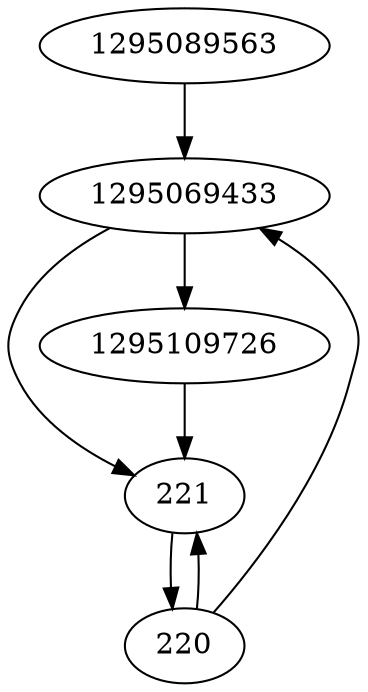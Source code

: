 strict digraph  {
1295069433;
1295089563;
220;
221;
1295109726;
1295069433 -> 221;
1295069433 -> 1295109726;
1295089563 -> 1295069433;
220 -> 221;
220 -> 1295069433;
221 -> 220;
1295109726 -> 221;
}

